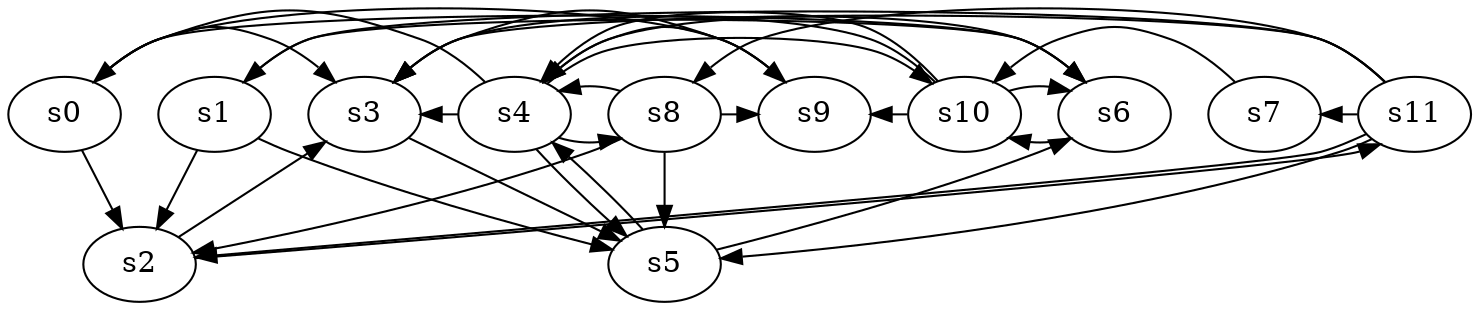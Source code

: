 digraph game_0901_complex_12 {
    s0 [name="s0", player=1];
    s1 [name="s1", player=1];
    s2 [name="s2", player=0];
    s3 [name="s3", player=1];
    s4 [name="s4", player=1];
    s5 [name="s5", player=1, target=1];
    s6 [name="s6", player=0];
    s7 [name="s7", player=0];
    s8 [name="s8", player=1, target=1];
    s9 [name="s9", player=1];
    s10 [name="s10", player=0];
    s11 [name="s11", player=1, target=1];

    s0 -> s2;
    s0 -> s3 [constraint="time % 5 == 0 || time % 3 == 2"];
    s0 -> s6 [constraint="time == 0 || time == 19 || time == 20"];
    s0 -> s9 [constraint="time % 2 == 1 || time % 2 == 0"];
    s1 -> s2;
    s1 -> s5 [constraint="time == 7 || time == 20"];
    s1 -> s6 [constraint="!(time % 3 == 0)"];
    s2 -> s3 [constraint="time % 5 == 1"];
    s2 -> s11 [constraint="time == 3 || time == 9 || time == 10 || time == 18 || time == 22"];
    s3 -> s5 [constraint="time == 8"];
    s4 -> s0 [constraint="time % 3 == 0 || time % 4 == 1"];
    s4 -> s3 [constraint="time % 8 == 0"];
    s4 -> s5 [constraint="time % 4 == 2 && time % 4 == 0"];
    s4 -> s8 [constraint="time % 2 == 1"];
    s4 -> s10 [constraint="!(time % 4 == 0)"];
    s5 -> s4 [constraint="time % 3 == 0 || time % 5 == 0"];
    s5 -> s6 [constraint="time % 3 == 1 && time % 4 == 1"];
    s6 -> s4 [constraint="time % 2 == 0"];
    s6 -> s10 [constraint="time % 4 == 1"];
    s7 -> s10 [constraint="time % 8 == 2"];
    s8 -> s2 [constraint="time % 4 == 0 && time % 5 == 2"];
    s8 -> s4 [constraint="time % 3 == 2 && time % 3 == 2"];
    s8 -> s5;
    s8 -> s9 [constraint="time % 8 == 4"];
    s9 -> s3 [constraint="time % 5 == 2 || time % 2 == 0"];
    s9 -> s4 [constraint="time % 4 == 1 || time % 3 == 2"];
    s10 -> s3 [constraint="time % 4 == 3"];
    s10 -> s4 [constraint="time == 3 || time == 8 || time == 16 || time == 18"];
    s10 -> s6 [constraint="time % 3 == 1"];
    s10 -> s9 [constraint="!(time % 6 == 0)"];
    s11 -> s1 [constraint="time % 8 == 3"];
    s11 -> s2 [constraint="time % 8 == 6"];
    s11 -> s3 [constraint="!(time % 4 == 3)"];
    s11 -> s5 [constraint="time % 4 == 3"];
    s11 -> s7 [constraint="!(time % 5 == 0)"];
    s11 -> s8 [constraint="time % 5 == 1 || time % 4 == 0"];
}
